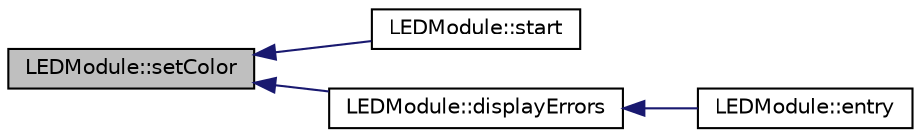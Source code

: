 digraph "LEDModule::setColor"
{
  edge [fontname="Helvetica",fontsize="10",labelfontname="Helvetica",labelfontsize="10"];
  node [fontname="Helvetica",fontsize="10",shape=record];
  rankdir="LR";
  Node33 [label="LEDModule::setColor",height=0.2,width=0.4,color="black", fillcolor="grey75", style="filled", fontcolor="black"];
  Node33 -> Node34 [dir="back",color="midnightblue",fontsize="10",style="solid",fontname="Helvetica"];
  Node34 [label="LEDModule::start",height=0.2,width=0.4,color="black", fillcolor="white", style="filled",URL="$class_l_e_d_module.html#aac9491cb79f42b71e117838766930357",tooltip="Code which initializes module. "];
  Node33 -> Node35 [dir="back",color="midnightblue",fontsize="10",style="solid",fontname="Helvetica"];
  Node35 [label="LEDModule::displayErrors",height=0.2,width=0.4,color="black", fillcolor="white", style="filled",URL="$class_l_e_d_module.html#ae0c06c926b1b4fec093733a0232896cd",tooltip="Cycle through error color codes to display. "];
  Node35 -> Node36 [dir="back",color="midnightblue",fontsize="10",style="solid",fontname="Helvetica"];
  Node36 [label="LEDModule::entry",height=0.2,width=0.4,color="black", fillcolor="white", style="filled",URL="$class_l_e_d_module.html#a8413c6960dc269a7771da47c1ad5bc6d",tooltip="Code to run when called by RTOS once per system tick (kperiod) "];
}
